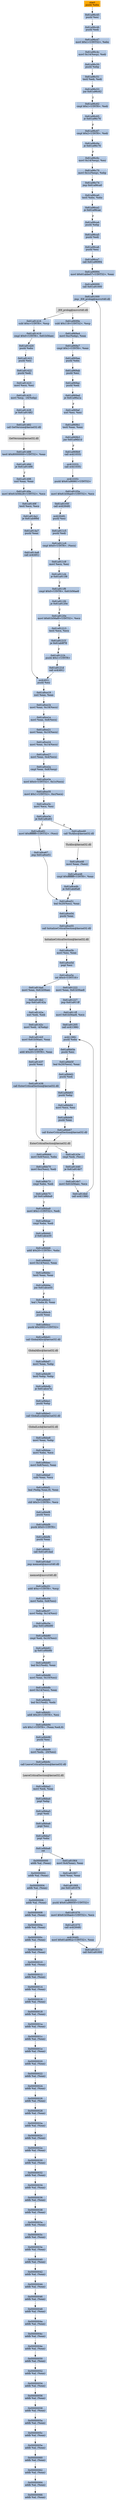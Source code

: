 digraph G {
node[shape=rectangle,style=filled,fillcolor=lightsteelblue,color=lightsteelblue]
bgcolor="transparent"
a0x61a96c44pushl_ebx[label="start\npushl %ebx",color="lightgrey",fillcolor="orange"];
a0x61a96c45pushl_esi[label="0x61a96c45\npushl %esi"];
a0x61a96c46pushl_edi[label="0x61a96c46\npushl %edi"];
a0x61a96c47movl_0x1UINT32_ebx[label="0x61a96c47\nmovl $0x1<UINT32>, %ebx"];
a0x61a96c4cmovl_0x14esp__edi[label="0x61a96c4c\nmovl 0x14(%esp), %edi"];
a0x61a96c50pushl_ebp[label="0x61a96c50\npushl %ebp"];
a0x61a96c51testl_edi_edi[label="0x61a96c51\ntestl %edi, %edi"];
a0x61a96c53jne_0x61a96c62[label="0x61a96c53\njne 0x61a96c62"];
a0x61a96c62cmpl_0x1UINT8_edi[label="0x61a96c62\ncmpl $0x1<UINT8>, %edi"];
a0x61a96c65je_0x61a96c76[label="0x61a96c65\nje 0x61a96c76"];
a0x61a96c67cmpl_0x2UINT8_edi[label="0x61a96c67\ncmpl $0x2<UINT8>, %edi"];
a0x61a96c6aje_0x61a96c76[label="0x61a96c6a\nje 0x61a96c76"];
a0x61a96c6cmovl_0x14esp__esi[label="0x61a96c6c\nmovl 0x14(%esp), %esi"];
a0x61a96c70movl_0x1cesp__ebp[label="0x61a96c70\nmovl 0x1c(%esp), %ebp"];
a0x61a96c74jmp_0x61a96ca0[label="0x61a96c74\njmp 0x61a96ca0"];
a0x61a96ca0testl_ebx_ebx[label="0x61a96ca0\ntestl %ebx, %ebx"];
a0x61a96ca2je_0x61a96cae[label="0x61a96ca2\nje 0x61a96cae"];
a0x61a96ca4pushl_ebp[label="0x61a96ca4\npushl %ebp"];
a0x61a96ca5pushl_edi[label="0x61a96ca5\npushl %edi"];
a0x61a96ca6pushl_esi[label="0x61a96ca6\npushl %esi"];
a0x61a96ca7call_0x61a96994[label="0x61a96ca7\ncall 0x61a96994"];
a0x61a96994movl_0x61abbe57UINT32_eax[label="0x61a96994\nmovl $0x61abbe57<UINT32>, %eax"];
a0x61a96999call_0x61a91000[label="0x61a96999\ncall 0x61a91000"];
a0x61a91000jmp__EH_prolog_msvcrt40_dll[label="0x61a91000\njmp _EH_prolog@msvcrt40.dll"];
a_EH_prolog_msvcrt40_dll[label="_EH_prolog@msvcrt40.dll",color="lightgrey",fillcolor="lightgrey"];
a0x61a9699esubl_0x118UINT32_esp[label="0x61a9699e\nsubl $0x118<UINT32>, %esp"];
a0x61a969a4movl_0xcebp__eax[label="0x61a969a4\nmovl 0xc(%ebp), %eax"];
a0x61a969a7cmpl_0x1UINT8_eax[label="0x61a969a7\ncmpl $0x1<UINT8>, %eax"];
a0x61a969aapushl_ebx[label="0x61a969aa\npushl %ebx"];
a0x61a969abpushl_esi[label="0x61a969ab\npushl %esi"];
a0x61a969acpushl_edi[label="0x61a969ac\npushl %edi"];
a0x61a969adje_0x61a96a1a[label="0x61a969ad\nje 0x61a96a1a"];
a0x61a969afxorl_esi_esi[label="0x61a969af\nxorl %esi, %esi"];
a0x61a969b1testl_eax_eax[label="0x61a969b1\ntestl %eax, %eax"];
a0x61a969b3jne_0x61a96b1d[label="0x61a969b3\njne 0x61a96b1d"];
a0x61a969b9call_ord1033_[label="0x61a969b9\ncall ord(1033)"];
a0x61a91d1bcall_ord1035_[label="ord(1033)\ncall ord(1035)"];
a0x61a91055pushl_0x61a96861UINT32[label="ord(1035)\npushl $0x61a96861<UINT32>"];
a0x61a9105amovl_0x61b56ae0UINT32_ecx[label="0x61a9105a\nmovl $0x61b56ae0<UINT32>, %ecx"];
a0x61a9105fcall_ord2649_[label="0x61a9105f\ncall ord(2649)"];
a0x61a911c4pushl_esi[label="ord(2649)\npushl %esi"];
a0x61a911c5pushl_edi[label="0x61a911c5\npushl %edi"];
a0x61a911c6cmpl_0x0UINT8_ecx_[label="0x61a911c6\ncmpl $0x0<UINT8>, (%ecx)"];
a0x61a911c9movl_ecx_esi[label="0x61a911c9\nmovl %ecx, %esi"];
a0x61a911cbje_0x61a911f6[label="0x61a911cb\nje 0x61a911f6"];
a0x61a911f6cmpl_0x0UINT8_0x61b56ae8[label="0x61a911f6\ncmpl $0x0<UINT8>, 0x61b56ae8"];
a0x61a911fdje_0x61a9120e[label="0x61a911fd\nje 0x61a9120e"];
a0x61a9120emovl_0x61b56af0UINT32_ecx[label="0x61a9120e\nmovl $0x61b56af0<UINT32>, %ecx"];
a0x61a91213testl_ecx_ecx[label="0x61a91213\ntestl %ecx, %ecx"];
a0x61a91215je_0x61ab9f78[label="0x61a91215\nje 0x61ab9f78"];
a0x61a9121bpushl_0x1UINT8[label="0x61a9121b\npushl $0x1<UINT8>"];
a0x61a9121dcall_ord491_[label="0x61a9121d\ncall ord(491)"];
a0x61a9ce18pushl_esi[label="ord(491)\npushl %esi"];
a0x61a9ce19xorl_eax_eax[label="0x61a9ce19\nxorl %eax, %eax"];
a0x61a9ce1bmovl_eax_0x18ecx_[label="0x61a9ce1b\nmovl %eax, 0x18(%ecx)"];
a0x61a9ce1emovl_eax_0x8ecx_[label="0x61a9ce1e\nmovl %eax, 0x8(%ecx)"];
a0x61a9ce21movl_eax_0x10ecx_[label="0x61a9ce21\nmovl %eax, 0x10(%ecx)"];
a0x61a9ce24movl_eax_0x14ecx_[label="0x61a9ce24\nmovl %eax, 0x14(%ecx)"];
a0x61a9ce27movl_eax_0x4ecx_[label="0x61a9ce27\nmovl %eax, 0x4(%ecx)"];
a0x61a9ce2acmpl_eax_0x8esp_[label="0x61a9ce2a\ncmpl %eax, 0x8(%esp)"];
a0x61a9ce2emovl_0x4UINT32_0x1cecx_[label="0x61a9ce2e\nmovl $0x4<UINT32>, 0x1c(%ecx)"];
a0x61a9ce35movl_0x1UINT32_0xcecx_[label="0x61a9ce35\nmovl $0x1<UINT32>, 0xc(%ecx)"];
a0x61a9ce3cmovl_ecx_esi[label="0x61a9ce3c\nmovl %ecx, %esi"];
a0x61a9ce3eje_0x61a9ce61[label="0x61a9ce3e\nje 0x61a9ce61"];
a0x61a9ce40call_TlsAlloc_kernel32_dll[label="0x61a9ce40\ncall TlsAlloc@kernel32.dll"];
TlsAlloc_kernel32_dll[label="TlsAlloc@kernel32.dll",color="lightgrey",fillcolor="lightgrey"];
a0x61a9ce46movl_eax_esi_[label="0x61a9ce46\nmovl %eax, (%esi)"];
a0x61a9ce48cmpl_0xffffffffUINT8_eax[label="0x61a9ce48\ncmpl $0xffffffff<UINT8>, %eax"];
a0x61a9ce4bje_0x61abd0a8[label="0x61a9ce4b\nje 0x61abd0a8"];
a0x61a9ce51leal_0x20esi__eax[label="0x61a9ce51\nleal 0x20(%esi), %eax"];
a0x61a9ce54pushl_eax[label="0x61a9ce54\npushl %eax"];
a0x61a9ce55call_InitializeCriticalSection_kernel32_dll[label="0x61a9ce55\ncall InitializeCriticalSection@kernel32.dll"];
InitializeCriticalSection_kernel32_dll[label="InitializeCriticalSection@kernel32.dll",color="lightgrey",fillcolor="lightgrey"];
a0x61a9ce5bmovl_esi_eax[label="0x61a9ce5b\nmovl %esi, %eax"];
a0x61a9ce5dpopl_esi[label="0x61a9ce5d\npopl %esi"];
a0x61a9ce5eret_0x4UINT16[label="0x61a9ce5e\nret $0x4<UINT16>"];
a0x61a91222movl_eax_0x61b56ae8[label="0x61a91222\nmovl %eax, 0x61b56ae8"];
a0x61a91227jmp_0x61a911ff[label="0x61a91227\njmp 0x61a911ff"];
a0x61a911ffmovl_0x61b56ae8_ecx[label="0x61a911ff\nmovl 0x61b56ae8, %ecx"];
a0x61a91205call_ord1386_[label="0x61a91205\ncall ord(1386)"];
a0x61a9bb5dpushl_ebx[label="ord(1386)\npushl %ebx"];
a0x61a9bb5epushl_esi[label="0x61a9bb5e\npushl %esi"];
a0x61a9bb5fleal_0x20ecx__eax[label="0x61a9bb5f\nleal 0x20(%ecx), %eax"];
a0x61a9bb62pushl_edi[label="0x61a9bb62\npushl %edi"];
a0x61a9bb63pushl_ebp[label="0x61a9bb63\npushl %ebp"];
a0x61a9bb64movl_ecx_esi[label="0x61a9bb64\nmovl %ecx, %esi"];
a0x61a9bb66pushl_eax[label="0x61a9bb66\npushl %eax"];
a0x61a9bb67call_EnterCriticalSection_kernel32_dll[label="0x61a9bb67\ncall EnterCriticalSection@kernel32.dll"];
EnterCriticalSection_kernel32_dll[label="EnterCriticalSection@kernel32.dll",color="lightgrey",fillcolor="lightgrey"];
a0x61a9bb6dmovl_0x8esi__ebx[label="0x61a9bb6d\nmovl 0x8(%esi), %ebx"];
a0x61a9bb70movl_0xcesi__edi[label="0x61a9bb70\nmovl 0xc(%esi), %edi"];
a0x61a9bb73cmpl_ebx_edi[label="0x61a9bb73\ncmpl %ebx, %edi"];
a0x61a9bb75jnl_0x61a9bba9[label="0x61a9bb75\njnl 0x61a9bba9"];
a0x61a9bba9movl_0x1UINT32_edi[label="0x61a9bba9\nmovl $0x1<UINT32>, %edi"];
a0x61a9bbaecmpl_ebx_edi[label="0x61a9bbae\ncmpl %ebx, %edi"];
a0x61a9bbb0jl_0x61abce35[label="0x61a9bbb0\njl 0x61abce35"];
a0x61a9bbb6addl_0x20UINT8_ebx[label="0x61a9bbb6\naddl $0x20<UINT8>, %ebx"];
a0x61a9bbb9movl_0x14esi__eax[label="0x61a9bbb9\nmovl 0x14(%esi), %eax"];
a0x61a9bbbctestl_eax_eax[label="0x61a9bbbc\ntestl %eax, %eax"];
a0x61a9bbbejne_0x61abce55[label="0x61a9bbbe\njne 0x61abce55"];
a0x61a9bbc4leal_ebx8__eax[label="0x61a9bbc4\nleal (,%ebx,8), %eax"];
a0x61a9bbcbpushl_eax[label="0x61a9bbcb\npushl %eax"];
a0x61a9bbccpushl_0x2002UINT32[label="0x61a9bbcc\npushl $0x2002<UINT32>"];
a0x61a9bbd1call_GlobalAlloc_kernel32_dll[label="0x61a9bbd1\ncall GlobalAlloc@kernel32.dll"];
GlobalAlloc_kernel32_dll[label="GlobalAlloc@kernel32.dll",color="lightgrey",fillcolor="lightgrey"];
a0x61a9bbd7movl_eax_ebp[label="0x61a9bbd7\nmovl %eax, %ebp"];
a0x61a9bbd9testl_ebp_ebp[label="0x61a9bbd9\ntestl %ebp, %ebp"];
a0x61a9bbdbje_0x61abce7e[label="0x61a9bbdb\nje 0x61abce7e"];
a0x61a9bbe1pushl_ebp[label="0x61a9bbe1\npushl %ebp"];
a0x61a9bbe2call_GlobalLock_kernel32_dll[label="0x61a9bbe2\ncall GlobalLock@kernel32.dll"];
GlobalLock_kernel32_dll[label="GlobalLock@kernel32.dll",color="lightgrey",fillcolor="lightgrey"];
a0x61a9bbe8movl_eax_ebp[label="0x61a9bbe8\nmovl %eax, %ebp"];
a0x61a9bbeamovl_ebx_ecx[label="0x61a9bbea\nmovl %ebx, %ecx"];
a0x61a9bbecmovl_0x8esi__eax[label="0x61a9bbec\nmovl 0x8(%esi), %eax"];
a0x61a9bbefsubl_eax_ecx[label="0x61a9bbef\nsubl %eax, %ecx"];
a0x61a9bbf1leal_ebpeax8__eax[label="0x61a9bbf1\nleal (%ebp,%eax,8), %eax"];
a0x61a9bbf5shll_0x3UINT8_ecx[label="0x61a9bbf5\nshll $0x3<UINT8>, %ecx"];
a0x61a9bbf8pushl_ecx[label="0x61a9bbf8\npushl %ecx"];
a0x61a9bbf9pushl_0x0UINT8[label="0x61a9bbf9\npushl $0x0<UINT8>"];
a0x61a9bbfbpushl_eax[label="0x61a9bbfb\npushl %eax"];
a0x61a9bbfccall_0x61a91dad[label="0x61a9bbfc\ncall 0x61a91dad"];
a0x61a91dadjmp_memset_msvcrt40_dll[label="0x61a91dad\njmp memset@msvcrt40.dll"];
memset_msvcrt40_dll[label="memset@msvcrt40.dll",color="lightgrey",fillcolor="lightgrey"];
a0x61a9bc01addl_0xcUINT8_esp[label="0x61a9bc01\naddl $0xc<UINT8>, %esp"];
a0x61a9bc04movl_ebx_0x8esi_[label="0x61a9bc04\nmovl %ebx, 0x8(%esi)"];
a0x61a9bc07movl_ebp_0x14esi_[label="0x61a9bc07\nmovl %ebp, 0x14(%esi)"];
a0x61a9bc0ajmp_0x61a9bb80[label="0x61a9bc0a\njmp 0x61a9bb80"];
a0x61a9bb80cmpl_edi_0x10esi_[label="0x61a9bb80\ncmpl %edi, 0x10(%esi)"];
a0x61a9bb83jg_0x61a9bb8b[label="0x61a9bb83\njg 0x61a9bb8b"];
a0x61a9bb85leal_0x1edi__eax[label="0x61a9bb85\nleal 0x1(%edi), %eax"];
a0x61a9bb88movl_eax_0x10esi_[label="0x61a9bb88\nmovl %eax, 0x10(%esi)"];
a0x61a9bb8bmovl_0x14esi__eax[label="0x61a9bb8b\nmovl 0x14(%esi), %eax"];
a0x61a9bb8eleal_0x1edi__edx[label="0x61a9bb8e\nleal 0x1(%edi), %edx"];
a0x61a9bb91addl_0x20UINT8_esi[label="0x61a9bb91\naddl $0x20<UINT8>, %esi"];
a0x61a9bb94orb_0x1UINT8_eaxedi8_[label="0x61a9bb94\norb $0x1<UINT8>, (%eax,%edi,8)"];
a0x61a9bb98pushl_esi[label="0x61a9bb98\npushl %esi"];
a0x61a9bb99movl_edx__20esi_[label="0x61a9bb99\nmovl %edx, -20(%esi)"];
a0x61a9bb9ccall_LeaveCriticalSection_kernel32_dll[label="0x61a9bb9c\ncall LeaveCriticalSection@kernel32.dll"];
LeaveCriticalSection_kernel32_dll[label="LeaveCriticalSection@kernel32.dll",color="lightgrey",fillcolor="lightgrey"];
a0x61a9bba2movl_edi_eax[label="0x61a9bba2\nmovl %edi, %eax"];
a0x61a9bba4popl_ebp[label="0x61a9bba4\npopl %ebp"];
a0x61a9bba5popl_edi[label="0x61a9bba5\npopl %edi"];
a0x61a9bba6popl_esi[label="0x61a9bba6\npopl %esi"];
a0x61a9bba7popl_ebx[label="0x61a9bba7\npopl %ebx"];
a0x61a9bba8ret[label="0x61a9bba8\nret"];
a0x61a91064movl_0x4eax__eax[label="0x61a91064\nmovl 0x4(%eax), %eax"];
a0x61a91067testl_eax_eax[label="0x61a91067\ntestl %eax, %eax"];
a0x61a91069jne_0x61a9107b[label="0x61a91069\njne 0x61a9107b"];
a0x61a9106bpushl_0x61a96930UINT32[label="ord(1022)\npushl $0x61a96930<UINT32>"];
a0x61a91070movl_0x61b56ae4UINT32_ecx[label="0x61a91070\nmovl $0x61b56ae4<UINT32>, %ecx"];
a0x61a91075call_ord2648_[label="0x61a91075\ncall ord(2648)"];
a0x61a9140cmovl_0x61ab9fcaUINT32_eax[label="ord(2648)\nmovl $0x61ab9fca<UINT32>, %eax"];
a0x61a91411call_0x61a91000[label="0x61a91411\ncall 0x61a91000"];
a0x61a91416subl_0xcUINT8_esp[label="0x61a91416\nsubl $0xc<UINT8>, %esp"];
a0x61a91419cmpl_0x0UINT8_0x61b56aec[label="0x61a91419\ncmpl $0x0<UINT8>, 0x61b56aec"];
a0x61a91420pushl_ebx[label="0x61a91420\npushl %ebx"];
a0x61a91421pushl_esi[label="0x61a91421\npushl %esi"];
a0x61a91422pushl_edi[label="0x61a91422\npushl %edi"];
a0x61a91423movl_ecx_esi[label="0x61a91423\nmovl %ecx, %esi"];
a0x61a91425movl_esp__16ebp_[label="0x61a91425\nmovl %esp, -16(%ebp)"];
a0x61a91428je_0x61a91482[label="0x61a91428\nje 0x61a91482"];
a0x61a91482call_GetVersion_kernel32_dll[label="0x61a91482\ncall GetVersion@kernel32.dll"];
GetVersion_kernel32_dll[label="GetVersion@kernel32.dll",color="lightgrey",fillcolor="lightgrey"];
a0x61a91488testl_0x80000000UINT32_eax[label="0x61a91488\ntestl $0x80000000<UINT32>, %eax"];
a0x61a9148dje_0x61a91498[label="0x61a9148d\nje 0x61a91498"];
a0x61a91498xorl_eax_eax[label="0x61a91498\nxorl %eax, %eax"];
a0x61a9149amovl_0x61b56b28UINT32_ecx[label="0x61a9149a\nmovl $0x61b56b28<UINT32>, %ecx"];
a0x61a9149ftestl_ecx_ecx[label="0x61a9149f\ntestl %ecx, %ecx"];
a0x61a914a1je_0x61ab9f9d[label="0x61a914a1\nje 0x61ab9f9d"];
a0x61a914a7pushl_eax[label="0x61a914a7\npushl %eax"];
a0x61a914a8call_ord491_[label="0x61a914a8\ncall ord(491)"];
a0x61a9ce61movl_0xffffffffUINT32_esi_[label="0x61a9ce61\nmovl $0xffffffff<UINT32>, (%esi)"];
a0x61a9ce67jmp_0x61a9ce51[label="0x61a9ce67\njmp 0x61a9ce51"];
a0x61a914admovl_eax_0x61b56aec[label="0x61a914ad\nmovl %eax, 0x61b56aec"];
a0x61a914b2jmp_0x61a9142a[label="0x61a914b2\njmp 0x61a9142a"];
a0x61a9142axorl_edi_edi[label="0x61a9142a\nxorl %edi, %edi"];
a0x61a9142cmovl_edi__4ebp_[label="0x61a9142c\nmovl %edi, -4(%ebp)"];
a0x61a9142fmovl_0x61b56aec_eax[label="0x61a9142f\nmovl 0x61b56aec, %eax"];
a0x61a91434addl_0x20UINT8_eax[label="0x61a91434\naddl $0x20<UINT8>, %eax"];
a0x61a91437pushl_eax[label="0x61a91437\npushl %eax"];
a0x61a91438call_EnterCriticalSection_kernel32_dll[label="0x61a91438\ncall EnterCriticalSection@kernel32.dll"];
a0x61a9143ecmpl_edi_esi_[label="0x61a9143e\ncmpl %edi, (%esi)"];
a0x61a91440je_0x61a914b7[label="0x61a91440\nje 0x61a914b7"];
a0x61a914b7movl_0x61b56aec_ecx[label="0x61a914b7\nmovl 0x61b56aec, %ecx"];
a0x61a914bdcall_ord1386_[label="0x61a914bd\ncall ord(1386)"];
a0x00000000addb_al_eax_[label="0x00000000\naddb %al, (%eax)"];
a0x00000002addb_al_eax_[label="0x00000002\naddb %al, (%eax)"];
a0x00000004addb_al_eax_[label="0x00000004\naddb %al, (%eax)"];
a0x00000006addb_al_eax_[label="0x00000006\naddb %al, (%eax)"];
a0x00000008addb_al_eax_[label="0x00000008\naddb %al, (%eax)"];
a0x0000000aaddb_al_eax_[label="0x0000000a\naddb %al, (%eax)"];
a0x0000000caddb_al_eax_[label="0x0000000c\naddb %al, (%eax)"];
a0x0000000eaddb_al_eax_[label="0x0000000e\naddb %al, (%eax)"];
a0x00000010addb_al_eax_[label="0x00000010\naddb %al, (%eax)"];
a0x00000012addb_al_eax_[label="0x00000012\naddb %al, (%eax)"];
a0x00000014addb_al_eax_[label="0x00000014\naddb %al, (%eax)"];
a0x00000016addb_al_eax_[label="0x00000016\naddb %al, (%eax)"];
a0x00000018addb_al_eax_[label="0x00000018\naddb %al, (%eax)"];
a0x0000001aaddb_al_eax_[label="0x0000001a\naddb %al, (%eax)"];
a0x0000001caddb_al_eax_[label="0x0000001c\naddb %al, (%eax)"];
a0x0000001eaddb_al_eax_[label="0x0000001e\naddb %al, (%eax)"];
a0x00000020addb_al_eax_[label="0x00000020\naddb %al, (%eax)"];
a0x00000022addb_al_eax_[label="0x00000022\naddb %al, (%eax)"];
a0x00000024addb_al_eax_[label="0x00000024\naddb %al, (%eax)"];
a0x00000026addb_al_eax_[label="0x00000026\naddb %al, (%eax)"];
a0x00000028addb_al_eax_[label="0x00000028\naddb %al, (%eax)"];
a0x0000002aaddb_al_eax_[label="0x0000002a\naddb %al, (%eax)"];
a0x0000002caddb_al_eax_[label="0x0000002c\naddb %al, (%eax)"];
a0x0000002eaddb_al_eax_[label="0x0000002e\naddb %al, (%eax)"];
a0x00000030addb_al_eax_[label="0x00000030\naddb %al, (%eax)"];
a0x00000032addb_al_eax_[label="0x00000032\naddb %al, (%eax)"];
a0x00000034addb_al_eax_[label="0x00000034\naddb %al, (%eax)"];
a0x00000036addb_al_eax_[label="0x00000036\naddb %al, (%eax)"];
a0x00000038addb_al_eax_[label="0x00000038\naddb %al, (%eax)"];
a0x0000003aaddb_al_eax_[label="0x0000003a\naddb %al, (%eax)"];
a0x0000003caddb_al_eax_[label="0x0000003c\naddb %al, (%eax)"];
a0x0000003eaddb_al_eax_[label="0x0000003e\naddb %al, (%eax)"];
a0x00000040addb_al_eax_[label="0x00000040\naddb %al, (%eax)"];
a0x00000042addb_al_eax_[label="0x00000042\naddb %al, (%eax)"];
a0x00000044addb_al_eax_[label="0x00000044\naddb %al, (%eax)"];
a0x00000046addb_al_eax_[label="0x00000046\naddb %al, (%eax)"];
a0x00000048addb_al_eax_[label="0x00000048\naddb %al, (%eax)"];
a0x0000004aaddb_al_eax_[label="0x0000004a\naddb %al, (%eax)"];
a0x0000004caddb_al_eax_[label="0x0000004c\naddb %al, (%eax)"];
a0x0000004eaddb_al_eax_[label="0x0000004e\naddb %al, (%eax)"];
a0x00000050addb_al_eax_[label="0x00000050\naddb %al, (%eax)"];
a0x00000052addb_al_eax_[label="0x00000052\naddb %al, (%eax)"];
a0x00000054addb_al_eax_[label="0x00000054\naddb %al, (%eax)"];
a0x00000056addb_al_eax_[label="0x00000056\naddb %al, (%eax)"];
a0x00000058addb_al_eax_[label="0x00000058\naddb %al, (%eax)"];
a0x0000005aaddb_al_eax_[label="0x0000005a\naddb %al, (%eax)"];
a0x0000005caddb_al_eax_[label="0x0000005c\naddb %al, (%eax)"];
a0x0000005eaddb_al_eax_[label="0x0000005e\naddb %al, (%eax)"];
a0x00000060addb_al_eax_[label="0x00000060\naddb %al, (%eax)"];
a0x00000062addb_al_eax_[label="0x00000062\naddb %al, (%eax)"];
a0x00000064addb_al_eax_[label="0x00000064\naddb %al, (%eax)"];
a0x00000066addb_al_eax_[label="0x00000066\naddb %al, (%eax)"];
a0x61a96c44pushl_ebx -> a0x61a96c45pushl_esi [color="#000000"];
a0x61a96c45pushl_esi -> a0x61a96c46pushl_edi [color="#000000"];
a0x61a96c46pushl_edi -> a0x61a96c47movl_0x1UINT32_ebx [color="#000000"];
a0x61a96c47movl_0x1UINT32_ebx -> a0x61a96c4cmovl_0x14esp__edi [color="#000000"];
a0x61a96c4cmovl_0x14esp__edi -> a0x61a96c50pushl_ebp [color="#000000"];
a0x61a96c50pushl_ebp -> a0x61a96c51testl_edi_edi [color="#000000"];
a0x61a96c51testl_edi_edi -> a0x61a96c53jne_0x61a96c62 [color="#000000"];
a0x61a96c53jne_0x61a96c62 -> a0x61a96c62cmpl_0x1UINT8_edi [color="#000000",label="T"];
a0x61a96c62cmpl_0x1UINT8_edi -> a0x61a96c65je_0x61a96c76 [color="#000000"];
a0x61a96c65je_0x61a96c76 -> a0x61a96c67cmpl_0x2UINT8_edi [color="#000000",label="F"];
a0x61a96c67cmpl_0x2UINT8_edi -> a0x61a96c6aje_0x61a96c76 [color="#000000"];
a0x61a96c6aje_0x61a96c76 -> a0x61a96c6cmovl_0x14esp__esi [color="#000000",label="F"];
a0x61a96c6cmovl_0x14esp__esi -> a0x61a96c70movl_0x1cesp__ebp [color="#000000"];
a0x61a96c70movl_0x1cesp__ebp -> a0x61a96c74jmp_0x61a96ca0 [color="#000000"];
a0x61a96c74jmp_0x61a96ca0 -> a0x61a96ca0testl_ebx_ebx [color="#000000"];
a0x61a96ca0testl_ebx_ebx -> a0x61a96ca2je_0x61a96cae [color="#000000"];
a0x61a96ca2je_0x61a96cae -> a0x61a96ca4pushl_ebp [color="#000000",label="F"];
a0x61a96ca4pushl_ebp -> a0x61a96ca5pushl_edi [color="#000000"];
a0x61a96ca5pushl_edi -> a0x61a96ca6pushl_esi [color="#000000"];
a0x61a96ca6pushl_esi -> a0x61a96ca7call_0x61a96994 [color="#000000"];
a0x61a96ca7call_0x61a96994 -> a0x61a96994movl_0x61abbe57UINT32_eax [color="#000000"];
a0x61a96994movl_0x61abbe57UINT32_eax -> a0x61a96999call_0x61a91000 [color="#000000"];
a0x61a96999call_0x61a91000 -> a0x61a91000jmp__EH_prolog_msvcrt40_dll [color="#000000"];
a0x61a91000jmp__EH_prolog_msvcrt40_dll -> a_EH_prolog_msvcrt40_dll [color="#000000"];
a_EH_prolog_msvcrt40_dll -> a0x61a9699esubl_0x118UINT32_esp [color="#000000"];
a0x61a9699esubl_0x118UINT32_esp -> a0x61a969a4movl_0xcebp__eax [color="#000000"];
a0x61a969a4movl_0xcebp__eax -> a0x61a969a7cmpl_0x1UINT8_eax [color="#000000"];
a0x61a969a7cmpl_0x1UINT8_eax -> a0x61a969aapushl_ebx [color="#000000"];
a0x61a969aapushl_ebx -> a0x61a969abpushl_esi [color="#000000"];
a0x61a969abpushl_esi -> a0x61a969acpushl_edi [color="#000000"];
a0x61a969acpushl_edi -> a0x61a969adje_0x61a96a1a [color="#000000"];
a0x61a969adje_0x61a96a1a -> a0x61a969afxorl_esi_esi [color="#000000",label="F"];
a0x61a969afxorl_esi_esi -> a0x61a969b1testl_eax_eax [color="#000000"];
a0x61a969b1testl_eax_eax -> a0x61a969b3jne_0x61a96b1d [color="#000000"];
a0x61a969b3jne_0x61a96b1d -> a0x61a969b9call_ord1033_ [color="#000000",label="F"];
a0x61a969b9call_ord1033_ -> a0x61a91d1bcall_ord1035_ [color="#000000"];
a0x61a91d1bcall_ord1035_ -> a0x61a91055pushl_0x61a96861UINT32 [color="#000000"];
a0x61a91055pushl_0x61a96861UINT32 -> a0x61a9105amovl_0x61b56ae0UINT32_ecx [color="#000000"];
a0x61a9105amovl_0x61b56ae0UINT32_ecx -> a0x61a9105fcall_ord2649_ [color="#000000"];
a0x61a9105fcall_ord2649_ -> a0x61a911c4pushl_esi [color="#000000"];
a0x61a911c4pushl_esi -> a0x61a911c5pushl_edi [color="#000000"];
a0x61a911c5pushl_edi -> a0x61a911c6cmpl_0x0UINT8_ecx_ [color="#000000"];
a0x61a911c6cmpl_0x0UINT8_ecx_ -> a0x61a911c9movl_ecx_esi [color="#000000"];
a0x61a911c9movl_ecx_esi -> a0x61a911cbje_0x61a911f6 [color="#000000"];
a0x61a911cbje_0x61a911f6 -> a0x61a911f6cmpl_0x0UINT8_0x61b56ae8 [color="#000000",label="T"];
a0x61a911f6cmpl_0x0UINT8_0x61b56ae8 -> a0x61a911fdje_0x61a9120e [color="#000000"];
a0x61a911fdje_0x61a9120e -> a0x61a9120emovl_0x61b56af0UINT32_ecx [color="#000000",label="T"];
a0x61a9120emovl_0x61b56af0UINT32_ecx -> a0x61a91213testl_ecx_ecx [color="#000000"];
a0x61a91213testl_ecx_ecx -> a0x61a91215je_0x61ab9f78 [color="#000000"];
a0x61a91215je_0x61ab9f78 -> a0x61a9121bpushl_0x1UINT8 [color="#000000",label="F"];
a0x61a9121bpushl_0x1UINT8 -> a0x61a9121dcall_ord491_ [color="#000000"];
a0x61a9121dcall_ord491_ -> a0x61a9ce18pushl_esi [color="#000000"];
a0x61a9ce18pushl_esi -> a0x61a9ce19xorl_eax_eax [color="#000000"];
a0x61a9ce19xorl_eax_eax -> a0x61a9ce1bmovl_eax_0x18ecx_ [color="#000000"];
a0x61a9ce1bmovl_eax_0x18ecx_ -> a0x61a9ce1emovl_eax_0x8ecx_ [color="#000000"];
a0x61a9ce1emovl_eax_0x8ecx_ -> a0x61a9ce21movl_eax_0x10ecx_ [color="#000000"];
a0x61a9ce21movl_eax_0x10ecx_ -> a0x61a9ce24movl_eax_0x14ecx_ [color="#000000"];
a0x61a9ce24movl_eax_0x14ecx_ -> a0x61a9ce27movl_eax_0x4ecx_ [color="#000000"];
a0x61a9ce27movl_eax_0x4ecx_ -> a0x61a9ce2acmpl_eax_0x8esp_ [color="#000000"];
a0x61a9ce2acmpl_eax_0x8esp_ -> a0x61a9ce2emovl_0x4UINT32_0x1cecx_ [color="#000000"];
a0x61a9ce2emovl_0x4UINT32_0x1cecx_ -> a0x61a9ce35movl_0x1UINT32_0xcecx_ [color="#000000"];
a0x61a9ce35movl_0x1UINT32_0xcecx_ -> a0x61a9ce3cmovl_ecx_esi [color="#000000"];
a0x61a9ce3cmovl_ecx_esi -> a0x61a9ce3eje_0x61a9ce61 [color="#000000"];
a0x61a9ce3eje_0x61a9ce61 -> a0x61a9ce40call_TlsAlloc_kernel32_dll [color="#000000",label="F"];
a0x61a9ce40call_TlsAlloc_kernel32_dll -> TlsAlloc_kernel32_dll [color="#000000"];
TlsAlloc_kernel32_dll -> a0x61a9ce46movl_eax_esi_ [color="#000000"];
a0x61a9ce46movl_eax_esi_ -> a0x61a9ce48cmpl_0xffffffffUINT8_eax [color="#000000"];
a0x61a9ce48cmpl_0xffffffffUINT8_eax -> a0x61a9ce4bje_0x61abd0a8 [color="#000000"];
a0x61a9ce4bje_0x61abd0a8 -> a0x61a9ce51leal_0x20esi__eax [color="#000000",label="F"];
a0x61a9ce51leal_0x20esi__eax -> a0x61a9ce54pushl_eax [color="#000000"];
a0x61a9ce54pushl_eax -> a0x61a9ce55call_InitializeCriticalSection_kernel32_dll [color="#000000"];
a0x61a9ce55call_InitializeCriticalSection_kernel32_dll -> InitializeCriticalSection_kernel32_dll [color="#000000"];
InitializeCriticalSection_kernel32_dll -> a0x61a9ce5bmovl_esi_eax [color="#000000"];
a0x61a9ce5bmovl_esi_eax -> a0x61a9ce5dpopl_esi [color="#000000"];
a0x61a9ce5dpopl_esi -> a0x61a9ce5eret_0x4UINT16 [color="#000000"];
a0x61a9ce5eret_0x4UINT16 -> a0x61a91222movl_eax_0x61b56ae8 [color="#000000"];
a0x61a91222movl_eax_0x61b56ae8 -> a0x61a91227jmp_0x61a911ff [color="#000000"];
a0x61a91227jmp_0x61a911ff -> a0x61a911ffmovl_0x61b56ae8_ecx [color="#000000"];
a0x61a911ffmovl_0x61b56ae8_ecx -> a0x61a91205call_ord1386_ [color="#000000"];
a0x61a91205call_ord1386_ -> a0x61a9bb5dpushl_ebx [color="#000000"];
a0x61a9bb5dpushl_ebx -> a0x61a9bb5epushl_esi [color="#000000"];
a0x61a9bb5epushl_esi -> a0x61a9bb5fleal_0x20ecx__eax [color="#000000"];
a0x61a9bb5fleal_0x20ecx__eax -> a0x61a9bb62pushl_edi [color="#000000"];
a0x61a9bb62pushl_edi -> a0x61a9bb63pushl_ebp [color="#000000"];
a0x61a9bb63pushl_ebp -> a0x61a9bb64movl_ecx_esi [color="#000000"];
a0x61a9bb64movl_ecx_esi -> a0x61a9bb66pushl_eax [color="#000000"];
a0x61a9bb66pushl_eax -> a0x61a9bb67call_EnterCriticalSection_kernel32_dll [color="#000000"];
a0x61a9bb67call_EnterCriticalSection_kernel32_dll -> EnterCriticalSection_kernel32_dll [color="#000000"];
EnterCriticalSection_kernel32_dll -> a0x61a9bb6dmovl_0x8esi__ebx [color="#000000"];
a0x61a9bb6dmovl_0x8esi__ebx -> a0x61a9bb70movl_0xcesi__edi [color="#000000"];
a0x61a9bb70movl_0xcesi__edi -> a0x61a9bb73cmpl_ebx_edi [color="#000000"];
a0x61a9bb73cmpl_ebx_edi -> a0x61a9bb75jnl_0x61a9bba9 [color="#000000"];
a0x61a9bb75jnl_0x61a9bba9 -> a0x61a9bba9movl_0x1UINT32_edi [color="#000000",label="T"];
a0x61a9bba9movl_0x1UINT32_edi -> a0x61a9bbaecmpl_ebx_edi [color="#000000"];
a0x61a9bbaecmpl_ebx_edi -> a0x61a9bbb0jl_0x61abce35 [color="#000000"];
a0x61a9bbb0jl_0x61abce35 -> a0x61a9bbb6addl_0x20UINT8_ebx [color="#000000",label="F"];
a0x61a9bbb6addl_0x20UINT8_ebx -> a0x61a9bbb9movl_0x14esi__eax [color="#000000"];
a0x61a9bbb9movl_0x14esi__eax -> a0x61a9bbbctestl_eax_eax [color="#000000"];
a0x61a9bbbctestl_eax_eax -> a0x61a9bbbejne_0x61abce55 [color="#000000"];
a0x61a9bbbejne_0x61abce55 -> a0x61a9bbc4leal_ebx8__eax [color="#000000",label="F"];
a0x61a9bbc4leal_ebx8__eax -> a0x61a9bbcbpushl_eax [color="#000000"];
a0x61a9bbcbpushl_eax -> a0x61a9bbccpushl_0x2002UINT32 [color="#000000"];
a0x61a9bbccpushl_0x2002UINT32 -> a0x61a9bbd1call_GlobalAlloc_kernel32_dll [color="#000000"];
a0x61a9bbd1call_GlobalAlloc_kernel32_dll -> GlobalAlloc_kernel32_dll [color="#000000"];
GlobalAlloc_kernel32_dll -> a0x61a9bbd7movl_eax_ebp [color="#000000"];
a0x61a9bbd7movl_eax_ebp -> a0x61a9bbd9testl_ebp_ebp [color="#000000"];
a0x61a9bbd9testl_ebp_ebp -> a0x61a9bbdbje_0x61abce7e [color="#000000"];
a0x61a9bbdbje_0x61abce7e -> a0x61a9bbe1pushl_ebp [color="#000000",label="F"];
a0x61a9bbe1pushl_ebp -> a0x61a9bbe2call_GlobalLock_kernel32_dll [color="#000000"];
a0x61a9bbe2call_GlobalLock_kernel32_dll -> GlobalLock_kernel32_dll [color="#000000"];
GlobalLock_kernel32_dll -> a0x61a9bbe8movl_eax_ebp [color="#000000"];
a0x61a9bbe8movl_eax_ebp -> a0x61a9bbeamovl_ebx_ecx [color="#000000"];
a0x61a9bbeamovl_ebx_ecx -> a0x61a9bbecmovl_0x8esi__eax [color="#000000"];
a0x61a9bbecmovl_0x8esi__eax -> a0x61a9bbefsubl_eax_ecx [color="#000000"];
a0x61a9bbefsubl_eax_ecx -> a0x61a9bbf1leal_ebpeax8__eax [color="#000000"];
a0x61a9bbf1leal_ebpeax8__eax -> a0x61a9bbf5shll_0x3UINT8_ecx [color="#000000"];
a0x61a9bbf5shll_0x3UINT8_ecx -> a0x61a9bbf8pushl_ecx [color="#000000"];
a0x61a9bbf8pushl_ecx -> a0x61a9bbf9pushl_0x0UINT8 [color="#000000"];
a0x61a9bbf9pushl_0x0UINT8 -> a0x61a9bbfbpushl_eax [color="#000000"];
a0x61a9bbfbpushl_eax -> a0x61a9bbfccall_0x61a91dad [color="#000000"];
a0x61a9bbfccall_0x61a91dad -> a0x61a91dadjmp_memset_msvcrt40_dll [color="#000000"];
a0x61a91dadjmp_memset_msvcrt40_dll -> memset_msvcrt40_dll [color="#000000"];
memset_msvcrt40_dll -> a0x61a9bc01addl_0xcUINT8_esp [color="#000000"];
a0x61a9bc01addl_0xcUINT8_esp -> a0x61a9bc04movl_ebx_0x8esi_ [color="#000000"];
a0x61a9bc04movl_ebx_0x8esi_ -> a0x61a9bc07movl_ebp_0x14esi_ [color="#000000"];
a0x61a9bc07movl_ebp_0x14esi_ -> a0x61a9bc0ajmp_0x61a9bb80 [color="#000000"];
a0x61a9bc0ajmp_0x61a9bb80 -> a0x61a9bb80cmpl_edi_0x10esi_ [color="#000000"];
a0x61a9bb80cmpl_edi_0x10esi_ -> a0x61a9bb83jg_0x61a9bb8b [color="#000000"];
a0x61a9bb83jg_0x61a9bb8b -> a0x61a9bb85leal_0x1edi__eax [color="#000000",label="F"];
a0x61a9bb85leal_0x1edi__eax -> a0x61a9bb88movl_eax_0x10esi_ [color="#000000"];
a0x61a9bb88movl_eax_0x10esi_ -> a0x61a9bb8bmovl_0x14esi__eax [color="#000000"];
a0x61a9bb8bmovl_0x14esi__eax -> a0x61a9bb8eleal_0x1edi__edx [color="#000000"];
a0x61a9bb8eleal_0x1edi__edx -> a0x61a9bb91addl_0x20UINT8_esi [color="#000000"];
a0x61a9bb91addl_0x20UINT8_esi -> a0x61a9bb94orb_0x1UINT8_eaxedi8_ [color="#000000"];
a0x61a9bb94orb_0x1UINT8_eaxedi8_ -> a0x61a9bb98pushl_esi [color="#000000"];
a0x61a9bb98pushl_esi -> a0x61a9bb99movl_edx__20esi_ [color="#000000"];
a0x61a9bb99movl_edx__20esi_ -> a0x61a9bb9ccall_LeaveCriticalSection_kernel32_dll [color="#000000"];
a0x61a9bb9ccall_LeaveCriticalSection_kernel32_dll -> LeaveCriticalSection_kernel32_dll [color="#000000"];
LeaveCriticalSection_kernel32_dll -> a0x61a9bba2movl_edi_eax [color="#000000"];
a0x61a9bba2movl_edi_eax -> a0x61a9bba4popl_ebp [color="#000000"];
a0x61a9bba4popl_ebp -> a0x61a9bba5popl_edi [color="#000000"];
a0x61a9bba5popl_edi -> a0x61a9bba6popl_esi [color="#000000"];
a0x61a9bba6popl_esi -> a0x61a9bba7popl_ebx [color="#000000"];
a0x61a9bba7popl_ebx -> a0x61a9bba8ret [color="#000000"];
a0x61a9bba8ret -> a0x61a91064movl_0x4eax__eax [color="#000000"];
a0x61a91064movl_0x4eax__eax -> a0x61a91067testl_eax_eax [color="#000000"];
a0x61a91067testl_eax_eax -> a0x61a91069jne_0x61a9107b [color="#000000"];
a0x61a91069jne_0x61a9107b -> a0x61a9106bpushl_0x61a96930UINT32 [color="#000000",label="F"];
a0x61a9106bpushl_0x61a96930UINT32 -> a0x61a91070movl_0x61b56ae4UINT32_ecx [color="#000000"];
a0x61a91070movl_0x61b56ae4UINT32_ecx -> a0x61a91075call_ord2648_ [color="#000000"];
a0x61a91075call_ord2648_ -> a0x61a9140cmovl_0x61ab9fcaUINT32_eax [color="#000000"];
a0x61a9140cmovl_0x61ab9fcaUINT32_eax -> a0x61a91411call_0x61a91000 [color="#000000"];
a0x61a91411call_0x61a91000 -> a0x61a91000jmp__EH_prolog_msvcrt40_dll [color="#000000"];
a_EH_prolog_msvcrt40_dll -> a0x61a91416subl_0xcUINT8_esp [color="#000000"];
a0x61a91416subl_0xcUINT8_esp -> a0x61a91419cmpl_0x0UINT8_0x61b56aec [color="#000000"];
a0x61a91419cmpl_0x0UINT8_0x61b56aec -> a0x61a91420pushl_ebx [color="#000000"];
a0x61a91420pushl_ebx -> a0x61a91421pushl_esi [color="#000000"];
a0x61a91421pushl_esi -> a0x61a91422pushl_edi [color="#000000"];
a0x61a91422pushl_edi -> a0x61a91423movl_ecx_esi [color="#000000"];
a0x61a91423movl_ecx_esi -> a0x61a91425movl_esp__16ebp_ [color="#000000"];
a0x61a91425movl_esp__16ebp_ -> a0x61a91428je_0x61a91482 [color="#000000"];
a0x61a91428je_0x61a91482 -> a0x61a91482call_GetVersion_kernel32_dll [color="#000000",label="T"];
a0x61a91482call_GetVersion_kernel32_dll -> GetVersion_kernel32_dll [color="#000000"];
GetVersion_kernel32_dll -> a0x61a91488testl_0x80000000UINT32_eax [color="#000000"];
a0x61a91488testl_0x80000000UINT32_eax -> a0x61a9148dje_0x61a91498 [color="#000000"];
a0x61a9148dje_0x61a91498 -> a0x61a91498xorl_eax_eax [color="#000000",label="T"];
a0x61a91498xorl_eax_eax -> a0x61a9149amovl_0x61b56b28UINT32_ecx [color="#000000"];
a0x61a9149amovl_0x61b56b28UINT32_ecx -> a0x61a9149ftestl_ecx_ecx [color="#000000"];
a0x61a9149ftestl_ecx_ecx -> a0x61a914a1je_0x61ab9f9d [color="#000000"];
a0x61a914a1je_0x61ab9f9d -> a0x61a914a7pushl_eax [color="#000000",label="F"];
a0x61a914a7pushl_eax -> a0x61a914a8call_ord491_ [color="#000000"];
a0x61a914a8call_ord491_ -> a0x61a9ce18pushl_esi [color="#000000"];
a0x61a9ce3eje_0x61a9ce61 -> a0x61a9ce61movl_0xffffffffUINT32_esi_ [color="#000000",label="T"];
a0x61a9ce61movl_0xffffffffUINT32_esi_ -> a0x61a9ce67jmp_0x61a9ce51 [color="#000000"];
a0x61a9ce67jmp_0x61a9ce51 -> a0x61a9ce51leal_0x20esi__eax [color="#000000"];
a0x61a9ce5eret_0x4UINT16 -> a0x61a914admovl_eax_0x61b56aec [color="#000000"];
a0x61a914admovl_eax_0x61b56aec -> a0x61a914b2jmp_0x61a9142a [color="#000000"];
a0x61a914b2jmp_0x61a9142a -> a0x61a9142axorl_edi_edi [color="#000000"];
a0x61a9142axorl_edi_edi -> a0x61a9142cmovl_edi__4ebp_ [color="#000000"];
a0x61a9142cmovl_edi__4ebp_ -> a0x61a9142fmovl_0x61b56aec_eax [color="#000000"];
a0x61a9142fmovl_0x61b56aec_eax -> a0x61a91434addl_0x20UINT8_eax [color="#000000"];
a0x61a91434addl_0x20UINT8_eax -> a0x61a91437pushl_eax [color="#000000"];
a0x61a91437pushl_eax -> a0x61a91438call_EnterCriticalSection_kernel32_dll [color="#000000"];
a0x61a91438call_EnterCriticalSection_kernel32_dll -> EnterCriticalSection_kernel32_dll [color="#000000"];
EnterCriticalSection_kernel32_dll -> a0x61a9143ecmpl_edi_esi_ [color="#000000"];
a0x61a9143ecmpl_edi_esi_ -> a0x61a91440je_0x61a914b7 [color="#000000"];
a0x61a91440je_0x61a914b7 -> a0x61a914b7movl_0x61b56aec_ecx [color="#000000",label="T"];
a0x61a914b7movl_0x61b56aec_ecx -> a0x61a914bdcall_ord1386_ [color="#000000"];
a0x61a914bdcall_ord1386_ -> a0x61a9bb5dpushl_ebx [color="#000000"];
a0x61a9bba8ret -> a0x00000000addb_al_eax_ [color="#000000"];
a0x00000000addb_al_eax_ -> a0x00000002addb_al_eax_ [color="#000000"];
a0x00000002addb_al_eax_ -> a0x00000004addb_al_eax_ [color="#000000"];
a0x00000004addb_al_eax_ -> a0x00000006addb_al_eax_ [color="#000000"];
a0x00000006addb_al_eax_ -> a0x00000008addb_al_eax_ [color="#000000"];
a0x00000008addb_al_eax_ -> a0x0000000aaddb_al_eax_ [color="#000000"];
a0x0000000aaddb_al_eax_ -> a0x0000000caddb_al_eax_ [color="#000000"];
a0x0000000caddb_al_eax_ -> a0x0000000eaddb_al_eax_ [color="#000000"];
a0x0000000eaddb_al_eax_ -> a0x00000010addb_al_eax_ [color="#000000"];
a0x00000010addb_al_eax_ -> a0x00000012addb_al_eax_ [color="#000000"];
a0x00000012addb_al_eax_ -> a0x00000014addb_al_eax_ [color="#000000"];
a0x00000014addb_al_eax_ -> a0x00000016addb_al_eax_ [color="#000000"];
a0x00000016addb_al_eax_ -> a0x00000018addb_al_eax_ [color="#000000"];
a0x00000018addb_al_eax_ -> a0x0000001aaddb_al_eax_ [color="#000000"];
a0x0000001aaddb_al_eax_ -> a0x0000001caddb_al_eax_ [color="#000000"];
a0x0000001caddb_al_eax_ -> a0x0000001eaddb_al_eax_ [color="#000000"];
a0x0000001eaddb_al_eax_ -> a0x00000020addb_al_eax_ [color="#000000"];
a0x00000020addb_al_eax_ -> a0x00000022addb_al_eax_ [color="#000000"];
a0x00000022addb_al_eax_ -> a0x00000024addb_al_eax_ [color="#000000"];
a0x00000024addb_al_eax_ -> a0x00000026addb_al_eax_ [color="#000000"];
a0x00000026addb_al_eax_ -> a0x00000028addb_al_eax_ [color="#000000"];
a0x00000028addb_al_eax_ -> a0x0000002aaddb_al_eax_ [color="#000000"];
a0x0000002aaddb_al_eax_ -> a0x0000002caddb_al_eax_ [color="#000000"];
a0x0000002caddb_al_eax_ -> a0x0000002eaddb_al_eax_ [color="#000000"];
a0x0000002eaddb_al_eax_ -> a0x00000030addb_al_eax_ [color="#000000"];
a0x00000030addb_al_eax_ -> a0x00000032addb_al_eax_ [color="#000000"];
a0x00000032addb_al_eax_ -> a0x00000034addb_al_eax_ [color="#000000"];
a0x00000034addb_al_eax_ -> a0x00000036addb_al_eax_ [color="#000000"];
a0x00000036addb_al_eax_ -> a0x00000038addb_al_eax_ [color="#000000"];
a0x00000038addb_al_eax_ -> a0x0000003aaddb_al_eax_ [color="#000000"];
a0x0000003aaddb_al_eax_ -> a0x0000003caddb_al_eax_ [color="#000000"];
a0x0000003caddb_al_eax_ -> a0x0000003eaddb_al_eax_ [color="#000000"];
a0x0000003eaddb_al_eax_ -> a0x00000040addb_al_eax_ [color="#000000"];
a0x00000040addb_al_eax_ -> a0x00000042addb_al_eax_ [color="#000000"];
a0x00000042addb_al_eax_ -> a0x00000044addb_al_eax_ [color="#000000"];
a0x00000044addb_al_eax_ -> a0x00000046addb_al_eax_ [color="#000000"];
a0x00000046addb_al_eax_ -> a0x00000048addb_al_eax_ [color="#000000"];
a0x00000048addb_al_eax_ -> a0x0000004aaddb_al_eax_ [color="#000000"];
a0x0000004aaddb_al_eax_ -> a0x0000004caddb_al_eax_ [color="#000000"];
a0x0000004caddb_al_eax_ -> a0x0000004eaddb_al_eax_ [color="#000000"];
a0x0000004eaddb_al_eax_ -> a0x00000050addb_al_eax_ [color="#000000"];
a0x00000050addb_al_eax_ -> a0x00000052addb_al_eax_ [color="#000000"];
a0x00000052addb_al_eax_ -> a0x00000054addb_al_eax_ [color="#000000"];
a0x00000054addb_al_eax_ -> a0x00000056addb_al_eax_ [color="#000000"];
a0x00000056addb_al_eax_ -> a0x00000058addb_al_eax_ [color="#000000"];
a0x00000058addb_al_eax_ -> a0x0000005aaddb_al_eax_ [color="#000000"];
a0x0000005aaddb_al_eax_ -> a0x0000005caddb_al_eax_ [color="#000000"];
a0x0000005caddb_al_eax_ -> a0x0000005eaddb_al_eax_ [color="#000000"];
a0x0000005eaddb_al_eax_ -> a0x00000060addb_al_eax_ [color="#000000"];
a0x00000060addb_al_eax_ -> a0x00000062addb_al_eax_ [color="#000000"];
a0x00000062addb_al_eax_ -> a0x00000064addb_al_eax_ [color="#000000"];
a0x00000064addb_al_eax_ -> a0x00000066addb_al_eax_ [color="#000000"];
}
